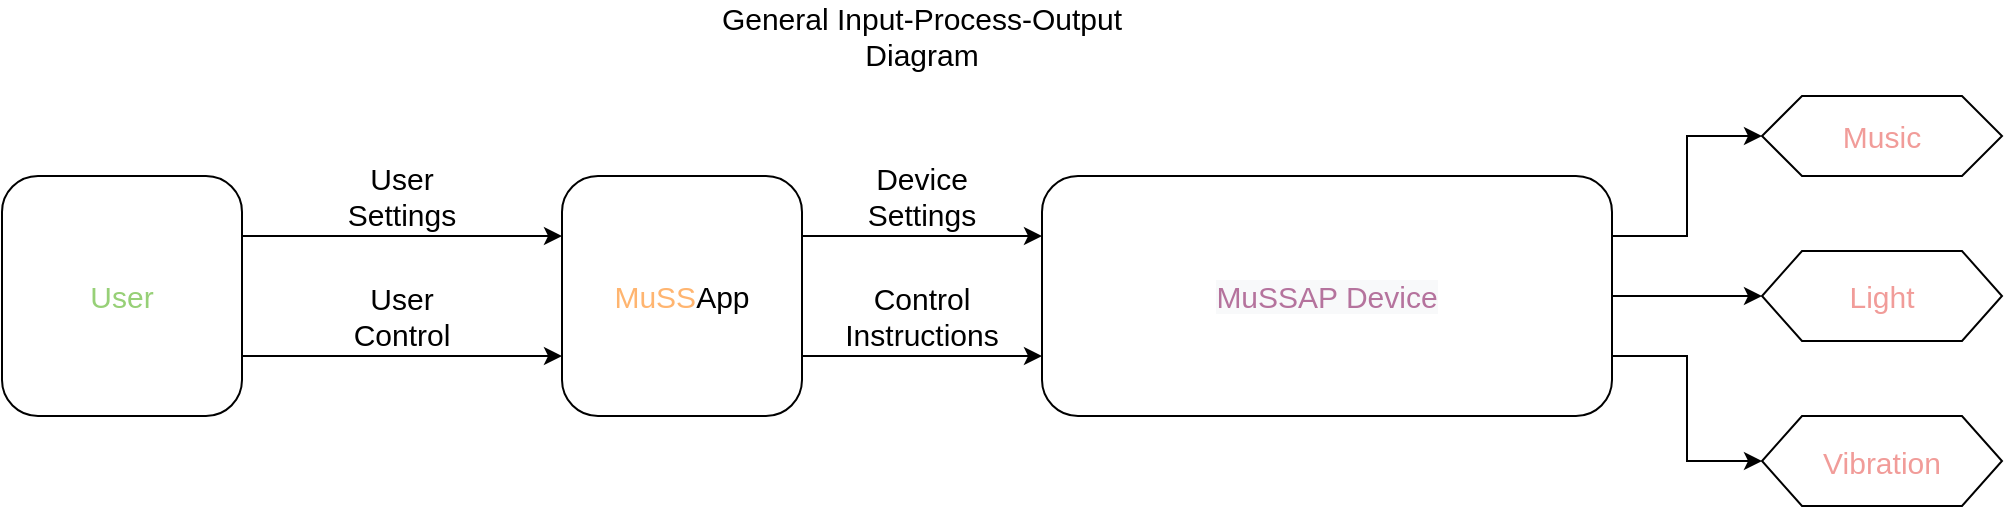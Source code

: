 <mxfile version="14.9.6" type="device"><diagram id="lqPhuCRqpVq_KMdrTzcr" name="Page-1"><mxGraphModel dx="1936" dy="806" grid="1" gridSize="10" guides="1" tooltips="1" connect="1" arrows="1" fold="1" page="1" pageScale="1" pageWidth="850" pageHeight="1100" math="0" shadow="0"><root><mxCell id="0"/><mxCell id="1" parent="0"/><mxCell id="j-E97pyVQ--xQslTpeRr-53" style="edgeStyle=orthogonalEdgeStyle;rounded=0;orthogonalLoop=1;jettySize=auto;html=1;exitX=1;exitY=0.25;exitDx=0;exitDy=0;entryX=0;entryY=0.5;entryDx=0;entryDy=0;labelBackgroundColor=#FFB570;fontSize=15;fontColor=#FFB570;" parent="1" source="j-E97pyVQ--xQslTpeRr-38" target="j-E97pyVQ--xQslTpeRr-50" edge="1"><mxGeometry relative="1" as="geometry"/></mxCell><mxCell id="j-E97pyVQ--xQslTpeRr-54" style="edgeStyle=orthogonalEdgeStyle;rounded=0;orthogonalLoop=1;jettySize=auto;html=1;exitX=1;exitY=0.5;exitDx=0;exitDy=0;entryX=0;entryY=0.5;entryDx=0;entryDy=0;labelBackgroundColor=#FFB570;fontSize=15;fontColor=#FFB570;" parent="1" source="j-E97pyVQ--xQslTpeRr-38" target="j-E97pyVQ--xQslTpeRr-51" edge="1"><mxGeometry relative="1" as="geometry"/></mxCell><mxCell id="j-E97pyVQ--xQslTpeRr-55" style="edgeStyle=orthogonalEdgeStyle;rounded=0;orthogonalLoop=1;jettySize=auto;html=1;exitX=1;exitY=0.75;exitDx=0;exitDy=0;entryX=0;entryY=0.5;entryDx=0;entryDy=0;labelBackgroundColor=#FFB570;fontSize=15;fontColor=#FFB570;" parent="1" source="j-E97pyVQ--xQslTpeRr-38" target="j-E97pyVQ--xQslTpeRr-52" edge="1"><mxGeometry relative="1" as="geometry"/></mxCell><mxCell id="j-E97pyVQ--xQslTpeRr-38" value="&lt;font color=&quot;#b5739d&quot;&gt;&lt;span style=&quot;font-family: &amp;#34;helvetica&amp;#34; ; font-size: 15px ; font-style: normal ; font-weight: 400 ; letter-spacing: normal ; text-align: center ; text-indent: 0px ; text-transform: none ; word-spacing: 0px ; background-color: rgb(248 , 249 , 250) ; display: inline ; float: none&quot;&gt;MuSS&lt;/span&gt;&lt;span style=&quot;font-family: &amp;#34;helvetica&amp;#34; ; font-size: 15px ; font-style: normal ; font-weight: 400 ; letter-spacing: normal ; text-align: center ; text-indent: 0px ; text-transform: none ; word-spacing: 0px ; background-color: rgb(248 , 249 , 250) ; display: inline ; float: none&quot;&gt;AP Device&lt;/span&gt;&lt;/font&gt;" style="rounded=1;whiteSpace=wrap;html=1;fontSize=15;fontColor=#FFB570;" parent="1" vertex="1"><mxGeometry x="360" y="200" width="285" height="120" as="geometry"/></mxCell><mxCell id="j-E97pyVQ--xQslTpeRr-39" value="General Input-Process-Output Diagram" style="text;html=1;align=center;verticalAlign=middle;whiteSpace=wrap;rounded=0;fontSize=15;" parent="1" vertex="1"><mxGeometry x="186.25" y="120" width="227.5" height="20" as="geometry"/></mxCell><mxCell id="j-E97pyVQ--xQslTpeRr-46" style="edgeStyle=orthogonalEdgeStyle;rounded=0;orthogonalLoop=1;jettySize=auto;html=1;exitX=1;exitY=0.25;exitDx=0;exitDy=0;entryX=0;entryY=0.25;entryDx=0;entryDy=0;labelBackgroundColor=#FFB570;fontSize=15;fontColor=#FFB570;" parent="1" source="j-E97pyVQ--xQslTpeRr-40" target="j-E97pyVQ--xQslTpeRr-38" edge="1"><mxGeometry relative="1" as="geometry"/></mxCell><mxCell id="j-E97pyVQ--xQslTpeRr-47" style="edgeStyle=orthogonalEdgeStyle;rounded=0;orthogonalLoop=1;jettySize=auto;html=1;exitX=1;exitY=0.75;exitDx=0;exitDy=0;entryX=0;entryY=0.75;entryDx=0;entryDy=0;labelBackgroundColor=#FFB570;fontSize=15;fontColor=#FFB570;" parent="1" source="j-E97pyVQ--xQslTpeRr-40" target="j-E97pyVQ--xQslTpeRr-38" edge="1"><mxGeometry relative="1" as="geometry"/></mxCell><mxCell id="j-E97pyVQ--xQslTpeRr-40" value="MuSS&lt;font color=&quot;#000000&quot;&gt;App&lt;/font&gt;" style="rounded=1;whiteSpace=wrap;html=1;fontSize=15;fontColor=#FFB570;" parent="1" vertex="1"><mxGeometry x="120" y="200" width="120" height="120" as="geometry"/></mxCell><mxCell id="j-E97pyVQ--xQslTpeRr-42" style="edgeStyle=orthogonalEdgeStyle;rounded=0;orthogonalLoop=1;jettySize=auto;html=1;exitX=1;exitY=0.25;exitDx=0;exitDy=0;entryX=0;entryY=0.25;entryDx=0;entryDy=0;labelBackgroundColor=#FFB570;fontSize=15;fontColor=#FFB570;" parent="1" source="j-E97pyVQ--xQslTpeRr-41" target="j-E97pyVQ--xQslTpeRr-40" edge="1"><mxGeometry relative="1" as="geometry"/></mxCell><mxCell id="j-E97pyVQ--xQslTpeRr-43" style="edgeStyle=orthogonalEdgeStyle;rounded=0;orthogonalLoop=1;jettySize=auto;html=1;exitX=1;exitY=0.75;exitDx=0;exitDy=0;entryX=0;entryY=0.75;entryDx=0;entryDy=0;labelBackgroundColor=#FFB570;fontSize=15;fontColor=#FFB570;" parent="1" source="j-E97pyVQ--xQslTpeRr-41" target="j-E97pyVQ--xQslTpeRr-40" edge="1"><mxGeometry relative="1" as="geometry"/></mxCell><mxCell id="j-E97pyVQ--xQslTpeRr-41" value="&lt;font color=&quot;#97d077&quot;&gt;User&lt;/font&gt;" style="rounded=1;whiteSpace=wrap;html=1;fontSize=15;fontColor=#FFB570;" parent="1" vertex="1"><mxGeometry x="-160" y="200" width="120" height="120" as="geometry"/></mxCell><mxCell id="j-E97pyVQ--xQslTpeRr-44" value="&lt;font color=&quot;#000000&quot;&gt;User Control&lt;/font&gt;" style="text;html=1;strokeColor=none;fillColor=none;align=center;verticalAlign=middle;whiteSpace=wrap;rounded=0;fontSize=15;fontColor=#FFB570;" parent="1" vertex="1"><mxGeometry y="260" width="80" height="20" as="geometry"/></mxCell><mxCell id="j-E97pyVQ--xQslTpeRr-45" value="&lt;font color=&quot;#000000&quot;&gt;User&lt;br&gt;Settings&lt;br&gt;&lt;/font&gt;" style="text;html=1;strokeColor=none;fillColor=none;align=center;verticalAlign=middle;whiteSpace=wrap;rounded=0;fontSize=15;fontColor=#FFB570;" parent="1" vertex="1"><mxGeometry y="200" width="80" height="20" as="geometry"/></mxCell><mxCell id="j-E97pyVQ--xQslTpeRr-48" value="&lt;font color=&quot;#000000&quot;&gt;Device&lt;br&gt;Settings&lt;br&gt;&lt;/font&gt;" style="text;html=1;strokeColor=none;fillColor=none;align=center;verticalAlign=middle;whiteSpace=wrap;rounded=0;fontSize=15;fontColor=#FFB570;" parent="1" vertex="1"><mxGeometry x="260" y="200" width="80" height="20" as="geometry"/></mxCell><mxCell id="j-E97pyVQ--xQslTpeRr-49" value="&lt;font color=&quot;#000000&quot;&gt;Control&lt;br&gt;Instructions&lt;br&gt;&lt;/font&gt;" style="text;html=1;strokeColor=none;fillColor=none;align=center;verticalAlign=middle;whiteSpace=wrap;rounded=0;fontSize=15;fontColor=#FFB570;" parent="1" vertex="1"><mxGeometry x="260" y="260" width="80" height="20" as="geometry"/></mxCell><mxCell id="j-E97pyVQ--xQslTpeRr-50" value="&lt;font color=&quot;#f19c99&quot;&gt;Music&lt;/font&gt;" style="shape=hexagon;perimeter=hexagonPerimeter2;whiteSpace=wrap;html=1;fixedSize=1;fontSize=15;fontColor=#FFB570;" parent="1" vertex="1"><mxGeometry x="720" y="160" width="120" height="40" as="geometry"/></mxCell><mxCell id="j-E97pyVQ--xQslTpeRr-51" value="&lt;font color=&quot;#f19c99&quot;&gt;Light&lt;/font&gt;" style="shape=hexagon;perimeter=hexagonPerimeter2;whiteSpace=wrap;html=1;fixedSize=1;fontSize=15;fontColor=#FFB570;" parent="1" vertex="1"><mxGeometry x="720" y="237.5" width="120" height="45" as="geometry"/></mxCell><mxCell id="j-E97pyVQ--xQslTpeRr-52" value="&lt;font color=&quot;#f19c99&quot;&gt;Vibration&lt;/font&gt;" style="shape=hexagon;perimeter=hexagonPerimeter2;whiteSpace=wrap;html=1;fixedSize=1;fontSize=15;fontColor=#FFB570;" parent="1" vertex="1"><mxGeometry x="720" y="320" width="120" height="45" as="geometry"/></mxCell></root></mxGraphModel></diagram></mxfile>